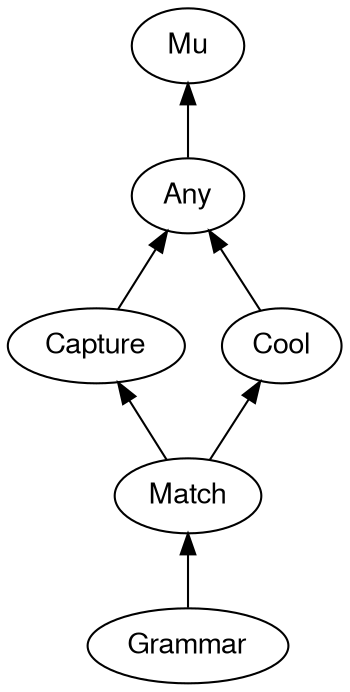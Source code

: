 digraph "raku-type-graph" {
    rankdir=BT;
    splines=polyline;
    overlap=false;

    graph [truecolor=true bgcolor="#FFFFFF"];
    // Types
    "Capture" [color="#000000", fontcolor="#000000", href="/type/Capture", fontname="FreeSans"];
    "Mu" [color="#000000", fontcolor="#000000", href="/type/Mu", fontname="FreeSans"];
    "Any" [color="#000000", fontcolor="#000000", href="/type/Any", fontname="FreeSans"];
    "Cool" [color="#000000", fontcolor="#000000", href="/type/Cool", fontname="FreeSans"];
    "Match" [color="#000000", fontcolor="#000000", href="/type/Match", fontname="FreeSans"];
    "Grammar" [color="#000000", fontcolor="#000000", href="/type/Grammar", fontname="FreeSans"];

    // Superclasses
    "Capture" -> "Any" [color="#000000"];
    "Any" -> "Mu" [color="#000000"];
    "Cool" -> "Any" [color="#000000"];
    "Match" -> "Capture" [color="#000000"];
    "Match" -> "Cool" [color="#000000"];
    "Grammar" -> "Match" [color="#000000"];

    // Roles
}
